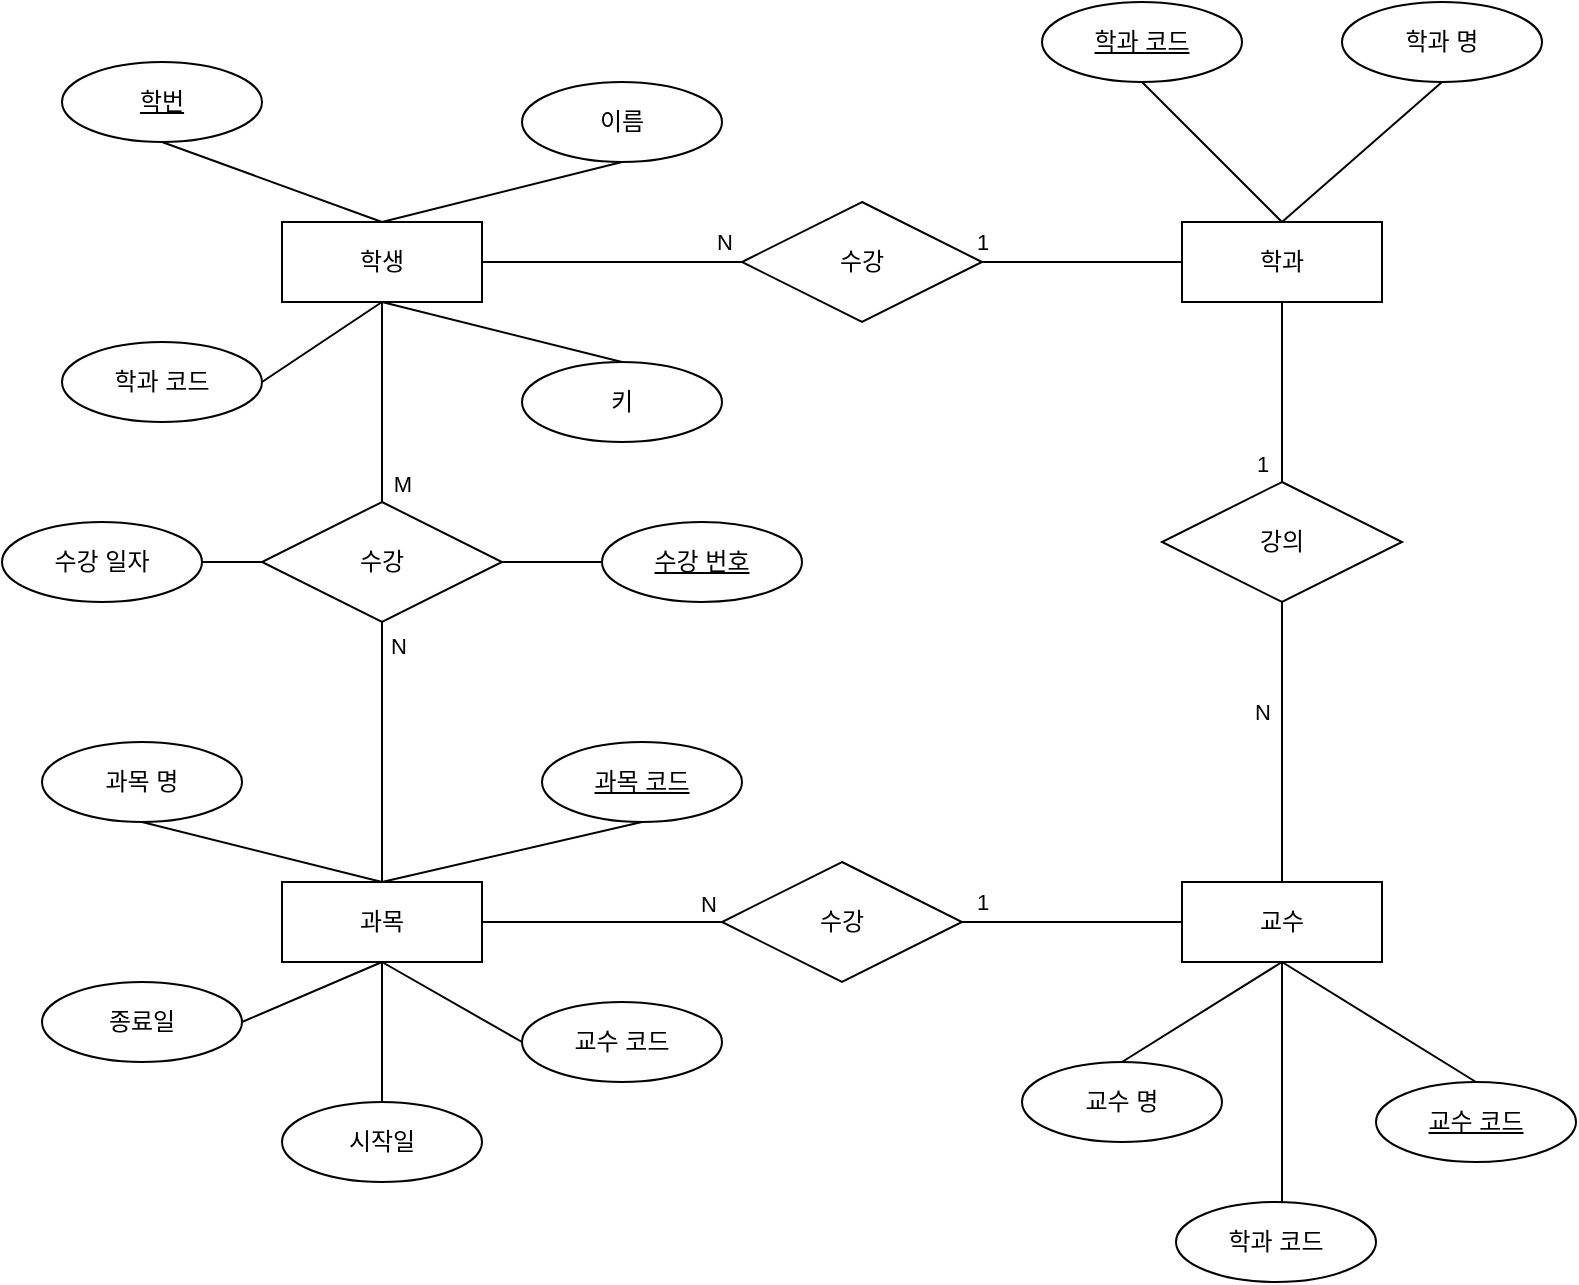<mxfile version="24.7.1" type="github" pages="2">
  <diagram name="페이지-1" id="LoNdaTXgvZvfFG1R_sto">
    <mxGraphModel dx="2532" dy="1126" grid="1" gridSize="10" guides="1" tooltips="1" connect="1" arrows="1" fold="1" page="1" pageScale="1" pageWidth="827" pageHeight="1169" math="0" shadow="0">
      <root>
        <mxCell id="0" />
        <mxCell id="1" parent="0" />
        <mxCell id="WQg8-suAgLLCw1eWMUo7-35" value="학생" style="whiteSpace=wrap;html=1;align=center;" parent="1" vertex="1">
          <mxGeometry x="180" y="320" width="100" height="40" as="geometry" />
        </mxCell>
        <mxCell id="WQg8-suAgLLCw1eWMUo7-36" value="학과" style="whiteSpace=wrap;html=1;align=center;" parent="1" vertex="1">
          <mxGeometry x="630" y="320" width="100" height="40" as="geometry" />
        </mxCell>
        <mxCell id="WQg8-suAgLLCw1eWMUo7-37" value="과목" style="whiteSpace=wrap;html=1;align=center;" parent="1" vertex="1">
          <mxGeometry x="180" y="650" width="100" height="40" as="geometry" />
        </mxCell>
        <mxCell id="WQg8-suAgLLCw1eWMUo7-38" value="교수" style="whiteSpace=wrap;html=1;align=center;" parent="1" vertex="1">
          <mxGeometry x="630" y="650" width="100" height="40" as="geometry" />
        </mxCell>
        <mxCell id="WQg8-suAgLLCw1eWMUo7-39" value="키" style="ellipse;whiteSpace=wrap;html=1;align=center;" parent="1" vertex="1">
          <mxGeometry x="300" y="390" width="100" height="40" as="geometry" />
        </mxCell>
        <mxCell id="WQg8-suAgLLCw1eWMUo7-41" value="이름" style="ellipse;whiteSpace=wrap;html=1;align=center;" parent="1" vertex="1">
          <mxGeometry x="300" y="250" width="100" height="40" as="geometry" />
        </mxCell>
        <mxCell id="WQg8-suAgLLCw1eWMUo7-42" value="학과 코드" style="ellipse;whiteSpace=wrap;html=1;align=center;" parent="1" vertex="1">
          <mxGeometry x="70" y="380" width="100" height="40" as="geometry" />
        </mxCell>
        <mxCell id="WQg8-suAgLLCw1eWMUo7-44" value="" style="endArrow=none;html=1;rounded=0;exitX=0.5;exitY=1;exitDx=0;exitDy=0;entryX=0.5;entryY=0;entryDx=0;entryDy=0;" parent="1" source="WQg8-suAgLLCw1eWMUo7-69" target="WQg8-suAgLLCw1eWMUo7-35" edge="1">
          <mxGeometry relative="1" as="geometry">
            <mxPoint x="155.355" y="284.142" as="sourcePoint" />
            <mxPoint x="410" y="440" as="targetPoint" />
          </mxGeometry>
        </mxCell>
        <mxCell id="WQg8-suAgLLCw1eWMUo7-45" value="" style="endArrow=none;html=1;rounded=0;exitX=0.5;exitY=1;exitDx=0;exitDy=0;entryX=0.5;entryY=0;entryDx=0;entryDy=0;" parent="1" source="WQg8-suAgLLCw1eWMUo7-41" target="WQg8-suAgLLCw1eWMUo7-35" edge="1">
          <mxGeometry relative="1" as="geometry">
            <mxPoint x="165" y="294" as="sourcePoint" />
            <mxPoint x="240" y="330" as="targetPoint" />
          </mxGeometry>
        </mxCell>
        <mxCell id="WQg8-suAgLLCw1eWMUo7-46" value="" style="endArrow=none;html=1;rounded=0;exitX=1;exitY=0.5;exitDx=0;exitDy=0;entryX=0.5;entryY=1;entryDx=0;entryDy=0;" parent="1" source="WQg8-suAgLLCw1eWMUo7-42" target="WQg8-suAgLLCw1eWMUo7-35" edge="1">
          <mxGeometry relative="1" as="geometry">
            <mxPoint x="175" y="304" as="sourcePoint" />
            <mxPoint x="250" y="340" as="targetPoint" />
          </mxGeometry>
        </mxCell>
        <mxCell id="WQg8-suAgLLCw1eWMUo7-47" value="" style="endArrow=none;html=1;rounded=0;exitX=0.5;exitY=0;exitDx=0;exitDy=0;entryX=0.5;entryY=1;entryDx=0;entryDy=0;" parent="1" source="WQg8-suAgLLCw1eWMUo7-39" target="WQg8-suAgLLCw1eWMUo7-35" edge="1">
          <mxGeometry relative="1" as="geometry">
            <mxPoint x="185" y="314" as="sourcePoint" />
            <mxPoint x="260" y="350" as="targetPoint" />
          </mxGeometry>
        </mxCell>
        <mxCell id="WQg8-suAgLLCw1eWMUo7-49" value="학과 명" style="ellipse;whiteSpace=wrap;html=1;align=center;" parent="1" vertex="1">
          <mxGeometry x="710" y="210" width="100" height="40" as="geometry" />
        </mxCell>
        <mxCell id="WQg8-suAgLLCw1eWMUo7-50" value="" style="endArrow=none;html=1;rounded=0;entryX=0.5;entryY=1;entryDx=0;entryDy=0;exitX=0.5;exitY=0;exitDx=0;exitDy=0;" parent="1" source="WQg8-suAgLLCw1eWMUo7-36" target="WQg8-suAgLLCw1eWMUo7-67" edge="1">
          <mxGeometry relative="1" as="geometry">
            <mxPoint x="510" y="440" as="sourcePoint" />
            <mxPoint x="540" y="420" as="targetPoint" />
          </mxGeometry>
        </mxCell>
        <mxCell id="WQg8-suAgLLCw1eWMUo7-51" value="" style="endArrow=none;html=1;rounded=0;exitX=0.5;exitY=0;exitDx=0;exitDy=0;entryX=0.5;entryY=1;entryDx=0;entryDy=0;" parent="1" source="WQg8-suAgLLCw1eWMUo7-36" target="WQg8-suAgLLCw1eWMUo7-49" edge="1">
          <mxGeometry relative="1" as="geometry">
            <mxPoint x="640" y="370" as="sourcePoint" />
            <mxPoint x="550" y="430" as="targetPoint" />
          </mxGeometry>
        </mxCell>
        <mxCell id="WQg8-suAgLLCw1eWMUo7-54" value="과목 명" style="ellipse;whiteSpace=wrap;html=1;align=center;" parent="1" vertex="1">
          <mxGeometry x="60" y="580" width="100" height="40" as="geometry" />
        </mxCell>
        <mxCell id="WQg8-suAgLLCw1eWMUo7-55" value="교수 코드" style="ellipse;whiteSpace=wrap;html=1;align=center;" parent="1" vertex="1">
          <mxGeometry x="300" y="710" width="100" height="40" as="geometry" />
        </mxCell>
        <mxCell id="WQg8-suAgLLCw1eWMUo7-56" value="종료일" style="ellipse;whiteSpace=wrap;html=1;align=center;" parent="1" vertex="1">
          <mxGeometry x="60" y="700" width="100" height="40" as="geometry" />
        </mxCell>
        <mxCell id="WQg8-suAgLLCw1eWMUo7-57" value="시작일" style="ellipse;whiteSpace=wrap;html=1;align=center;" parent="1" vertex="1">
          <mxGeometry x="180" y="760" width="100" height="40" as="geometry" />
        </mxCell>
        <mxCell id="WQg8-suAgLLCw1eWMUo7-58" value="" style="endArrow=none;html=1;rounded=0;exitX=0.5;exitY=0;exitDx=0;exitDy=0;" parent="1" source="WQg8-suAgLLCw1eWMUo7-37" edge="1">
          <mxGeometry relative="1" as="geometry">
            <mxPoint x="360" y="460" as="sourcePoint" />
            <mxPoint x="110" y="620" as="targetPoint" />
          </mxGeometry>
        </mxCell>
        <mxCell id="WQg8-suAgLLCw1eWMUo7-59" value="" style="endArrow=none;html=1;rounded=0;exitX=0.5;exitY=1;exitDx=0;exitDy=0;entryX=1;entryY=0.5;entryDx=0;entryDy=0;" parent="1" source="WQg8-suAgLLCw1eWMUo7-37" target="WQg8-suAgLLCw1eWMUo7-56" edge="1">
          <mxGeometry relative="1" as="geometry">
            <mxPoint x="240" y="660" as="sourcePoint" />
            <mxPoint x="128" y="634" as="targetPoint" />
          </mxGeometry>
        </mxCell>
        <mxCell id="WQg8-suAgLLCw1eWMUo7-60" value="" style="endArrow=none;html=1;rounded=0;exitX=0.5;exitY=1;exitDx=0;exitDy=0;entryX=0.5;entryY=0;entryDx=0;entryDy=0;" parent="1" source="WQg8-suAgLLCw1eWMUo7-37" target="WQg8-suAgLLCw1eWMUo7-57" edge="1">
          <mxGeometry relative="1" as="geometry">
            <mxPoint x="250" y="670" as="sourcePoint" />
            <mxPoint x="138" y="644" as="targetPoint" />
          </mxGeometry>
        </mxCell>
        <mxCell id="WQg8-suAgLLCw1eWMUo7-61" value="" style="endArrow=none;html=1;rounded=0;exitX=0.5;exitY=0;exitDx=0;exitDy=0;entryX=0.5;entryY=1;entryDx=0;entryDy=0;" parent="1" source="WQg8-suAgLLCw1eWMUo7-37" target="WQg8-suAgLLCw1eWMUo7-68" edge="1">
          <mxGeometry relative="1" as="geometry">
            <mxPoint x="260" y="680" as="sourcePoint" />
            <mxPoint x="340" y="625" as="targetPoint" />
          </mxGeometry>
        </mxCell>
        <mxCell id="WQg8-suAgLLCw1eWMUo7-62" value="" style="endArrow=none;html=1;rounded=0;exitX=0;exitY=0.5;exitDx=0;exitDy=0;" parent="1" source="WQg8-suAgLLCw1eWMUo7-55" edge="1">
          <mxGeometry relative="1" as="geometry">
            <mxPoint x="270" y="690" as="sourcePoint" />
            <mxPoint x="230" y="690" as="targetPoint" />
          </mxGeometry>
        </mxCell>
        <mxCell id="WQg8-suAgLLCw1eWMUo7-63" value="학과 코드" style="ellipse;whiteSpace=wrap;html=1;align=center;" parent="1" vertex="1">
          <mxGeometry x="627" y="810" width="100" height="40" as="geometry" />
        </mxCell>
        <mxCell id="WQg8-suAgLLCw1eWMUo7-65" value="교수 명" style="ellipse;whiteSpace=wrap;html=1;align=center;" parent="1" vertex="1">
          <mxGeometry x="550" y="740" width="100" height="40" as="geometry" />
        </mxCell>
        <mxCell id="WQg8-suAgLLCw1eWMUo7-66" value="교수 코드" style="ellipse;whiteSpace=wrap;html=1;align=center;fontStyle=4;" parent="1" vertex="1">
          <mxGeometry x="727" y="750" width="100" height="40" as="geometry" />
        </mxCell>
        <mxCell id="WQg8-suAgLLCw1eWMUo7-67" value="학과 코드" style="ellipse;whiteSpace=wrap;html=1;align=center;fontStyle=4;" parent="1" vertex="1">
          <mxGeometry x="560" y="210" width="100" height="40" as="geometry" />
        </mxCell>
        <mxCell id="WQg8-suAgLLCw1eWMUo7-68" value="과목 코드" style="ellipse;whiteSpace=wrap;html=1;align=center;fontStyle=4;" parent="1" vertex="1">
          <mxGeometry x="310" y="580" width="100" height="40" as="geometry" />
        </mxCell>
        <mxCell id="WQg8-suAgLLCw1eWMUo7-69" value="학번" style="ellipse;whiteSpace=wrap;html=1;align=center;fontStyle=4;" parent="1" vertex="1">
          <mxGeometry x="70" y="240" width="100" height="40" as="geometry" />
        </mxCell>
        <mxCell id="WQg8-suAgLLCw1eWMUo7-70" value="" style="endArrow=none;html=1;rounded=0;" parent="1" edge="1">
          <mxGeometry relative="1" as="geometry">
            <mxPoint x="680" y="810" as="sourcePoint" />
            <mxPoint x="680" y="690" as="targetPoint" />
          </mxGeometry>
        </mxCell>
        <mxCell id="WQg8-suAgLLCw1eWMUo7-71" value="" style="endArrow=none;html=1;rounded=0;entryX=0.5;entryY=0;entryDx=0;entryDy=0;exitX=0.5;exitY=1;exitDx=0;exitDy=0;" parent="1" source="WQg8-suAgLLCw1eWMUo7-38" target="WQg8-suAgLLCw1eWMUo7-66" edge="1">
          <mxGeometry relative="1" as="geometry">
            <mxPoint x="680" y="655" as="sourcePoint" />
            <mxPoint x="610" y="505" as="targetPoint" />
          </mxGeometry>
        </mxCell>
        <mxCell id="WQg8-suAgLLCw1eWMUo7-72" value="" style="endArrow=none;html=1;rounded=0;exitX=0.5;exitY=0;exitDx=0;exitDy=0;entryX=0.5;entryY=1;entryDx=0;entryDy=0;" parent="1" source="WQg8-suAgLLCw1eWMUo7-65" target="WQg8-suAgLLCw1eWMUo7-38" edge="1">
          <mxGeometry relative="1" as="geometry">
            <mxPoint x="710" y="455" as="sourcePoint" />
            <mxPoint x="620" y="515" as="targetPoint" />
          </mxGeometry>
        </mxCell>
        <mxCell id="WQg8-suAgLLCw1eWMUo7-74" value="수강" style="shape=rhombus;perimeter=rhombusPerimeter;whiteSpace=wrap;html=1;align=center;" parent="1" vertex="1">
          <mxGeometry x="170" y="460" width="120" height="60" as="geometry" />
        </mxCell>
        <mxCell id="WQg8-suAgLLCw1eWMUo7-75" value="" style="endArrow=none;html=1;rounded=0;exitX=0.5;exitY=1;exitDx=0;exitDy=0;entryX=0.5;entryY=0;entryDx=0;entryDy=0;" parent="1" source="WQg8-suAgLLCw1eWMUo7-35" target="WQg8-suAgLLCw1eWMUo7-74" edge="1">
          <mxGeometry relative="1" as="geometry">
            <mxPoint x="190" y="540" as="sourcePoint" />
            <mxPoint x="350" y="540" as="targetPoint" />
          </mxGeometry>
        </mxCell>
        <mxCell id="WQg8-suAgLLCw1eWMUo7-88" value="M" style="edgeLabel;html=1;align=center;verticalAlign=middle;resizable=0;points=[];" parent="WQg8-suAgLLCw1eWMUo7-75" vertex="1" connectable="0">
          <mxGeometry x="0.61" y="-3" relative="1" as="geometry">
            <mxPoint x="13" y="10" as="offset" />
          </mxGeometry>
        </mxCell>
        <mxCell id="WQg8-suAgLLCw1eWMUo7-76" value="" style="endArrow=none;html=1;rounded=0;exitX=0.5;exitY=1;exitDx=0;exitDy=0;" parent="1" source="WQg8-suAgLLCw1eWMUo7-74" edge="1">
          <mxGeometry relative="1" as="geometry">
            <mxPoint x="230" y="580" as="sourcePoint" />
            <mxPoint x="230" y="650" as="targetPoint" />
          </mxGeometry>
        </mxCell>
        <mxCell id="WQg8-suAgLLCw1eWMUo7-77" value="수강" style="shape=rhombus;perimeter=rhombusPerimeter;whiteSpace=wrap;html=1;align=center;" parent="1" vertex="1">
          <mxGeometry x="410" y="310" width="120" height="60" as="geometry" />
        </mxCell>
        <mxCell id="WQg8-suAgLLCw1eWMUo7-78" value="" style="endArrow=none;html=1;rounded=0;entryX=0;entryY=0.5;entryDx=0;entryDy=0;exitX=1;exitY=0.5;exitDx=0;exitDy=0;" parent="1" source="WQg8-suAgLLCw1eWMUo7-35" target="WQg8-suAgLLCw1eWMUo7-77" edge="1">
          <mxGeometry relative="1" as="geometry">
            <mxPoint x="320" y="360" as="sourcePoint" />
            <mxPoint x="240" y="470" as="targetPoint" />
          </mxGeometry>
        </mxCell>
        <mxCell id="WQg8-suAgLLCw1eWMUo7-90" value="N" style="edgeLabel;html=1;align=center;verticalAlign=middle;resizable=0;points=[];" parent="WQg8-suAgLLCw1eWMUo7-78" vertex="1" connectable="0">
          <mxGeometry x="0.59" y="1" relative="1" as="geometry">
            <mxPoint x="17" y="-9" as="offset" />
          </mxGeometry>
        </mxCell>
        <mxCell id="WQg8-suAgLLCw1eWMUo7-79" value="" style="endArrow=none;html=1;rounded=0;entryX=0;entryY=0.5;entryDx=0;entryDy=0;exitX=1;exitY=0.5;exitDx=0;exitDy=0;" parent="1" source="WQg8-suAgLLCw1eWMUo7-77" target="WQg8-suAgLLCw1eWMUo7-36" edge="1">
          <mxGeometry relative="1" as="geometry">
            <mxPoint x="290" y="350" as="sourcePoint" />
            <mxPoint x="420" y="350" as="targetPoint" />
          </mxGeometry>
        </mxCell>
        <mxCell id="WQg8-suAgLLCw1eWMUo7-91" value="1" style="edgeLabel;html=1;align=center;verticalAlign=middle;resizable=0;points=[];" parent="WQg8-suAgLLCw1eWMUo7-79" vertex="1" connectable="0">
          <mxGeometry x="-0.5" y="-4" relative="1" as="geometry">
            <mxPoint x="-25" y="-14" as="offset" />
          </mxGeometry>
        </mxCell>
        <mxCell id="WQg8-suAgLLCw1eWMUo7-80" value="수강" style="shape=rhombus;perimeter=rhombusPerimeter;whiteSpace=wrap;html=1;align=center;" parent="1" vertex="1">
          <mxGeometry x="400" y="640" width="120" height="60" as="geometry" />
        </mxCell>
        <mxCell id="WQg8-suAgLLCw1eWMUo7-81" value="" style="endArrow=none;html=1;rounded=0;exitX=0;exitY=0.5;exitDx=0;exitDy=0;entryX=1;entryY=0.5;entryDx=0;entryDy=0;" parent="1" source="WQg8-suAgLLCw1eWMUo7-80" target="WQg8-suAgLLCw1eWMUo7-37" edge="1">
          <mxGeometry relative="1" as="geometry">
            <mxPoint x="400" y="670.0" as="sourcePoint" />
            <mxPoint x="240" y="530" as="targetPoint" />
          </mxGeometry>
        </mxCell>
        <mxCell id="WQg8-suAgLLCw1eWMUo7-82" value="" style="endArrow=none;html=1;rounded=0;entryX=0;entryY=0.5;entryDx=0;entryDy=0;exitX=1;exitY=0.5;exitDx=0;exitDy=0;" parent="1" source="WQg8-suAgLLCw1eWMUo7-80" target="WQg8-suAgLLCw1eWMUo7-38" edge="1">
          <mxGeometry relative="1" as="geometry">
            <mxPoint x="520" y="670" as="sourcePoint" />
            <mxPoint x="350" y="675" as="targetPoint" />
          </mxGeometry>
        </mxCell>
        <mxCell id="WQg8-suAgLLCw1eWMUo7-92" value="1" style="edgeLabel;html=1;align=center;verticalAlign=middle;resizable=0;points=[];" parent="WQg8-suAgLLCw1eWMUo7-82" vertex="1" connectable="0">
          <mxGeometry x="-0.424" y="-5" relative="1" as="geometry">
            <mxPoint x="-22" y="-15" as="offset" />
          </mxGeometry>
        </mxCell>
        <mxCell id="WQg8-suAgLLCw1eWMUo7-87" value="강의" style="shape=rhombus;perimeter=rhombusPerimeter;whiteSpace=wrap;html=1;align=center;" parent="1" vertex="1">
          <mxGeometry x="620" y="450" width="120" height="60" as="geometry" />
        </mxCell>
        <mxCell id="WQg8-suAgLLCw1eWMUo7-89" value="N" style="edgeLabel;html=1;align=center;verticalAlign=middle;resizable=0;points=[];" parent="1" vertex="1" connectable="0">
          <mxGeometry x="250" y="451" as="geometry">
            <mxPoint x="-12" y="81" as="offset" />
          </mxGeometry>
        </mxCell>
        <mxCell id="WQg8-suAgLLCw1eWMUo7-93" value="N" style="edgeLabel;html=1;align=center;verticalAlign=middle;resizable=0;points=[];" parent="1" vertex="1" connectable="0">
          <mxGeometry x="549.997" y="670.0" as="geometry">
            <mxPoint x="-157" y="-9" as="offset" />
          </mxGeometry>
        </mxCell>
        <mxCell id="WQg8-suAgLLCw1eWMUo7-94" value="" style="endArrow=none;html=1;rounded=0;entryX=0.5;entryY=1;entryDx=0;entryDy=0;exitX=0.5;exitY=0;exitDx=0;exitDy=0;" parent="1" source="WQg8-suAgLLCw1eWMUo7-87" target="WQg8-suAgLLCw1eWMUo7-36" edge="1">
          <mxGeometry relative="1" as="geometry">
            <mxPoint x="540" y="350" as="sourcePoint" />
            <mxPoint x="640" y="350" as="targetPoint" />
          </mxGeometry>
        </mxCell>
        <mxCell id="WQg8-suAgLLCw1eWMUo7-95" value="1" style="edgeLabel;html=1;align=center;verticalAlign=middle;resizable=0;points=[];" parent="WQg8-suAgLLCw1eWMUo7-94" vertex="1" connectable="0">
          <mxGeometry x="-0.5" y="-4" relative="1" as="geometry">
            <mxPoint x="-14" y="13" as="offset" />
          </mxGeometry>
        </mxCell>
        <mxCell id="WQg8-suAgLLCw1eWMUo7-96" value="" style="endArrow=none;html=1;rounded=0;entryX=0.5;entryY=1;entryDx=0;entryDy=0;exitX=0.5;exitY=0;exitDx=0;exitDy=0;" parent="1" source="WQg8-suAgLLCw1eWMUo7-38" target="WQg8-suAgLLCw1eWMUo7-87" edge="1">
          <mxGeometry relative="1" as="geometry">
            <mxPoint x="550" y="360" as="sourcePoint" />
            <mxPoint x="650" y="360" as="targetPoint" />
          </mxGeometry>
        </mxCell>
        <mxCell id="WQg8-suAgLLCw1eWMUo7-97" value="N" style="edgeLabel;html=1;align=center;verticalAlign=middle;resizable=0;points=[];" parent="WQg8-suAgLLCw1eWMUo7-96" vertex="1" connectable="0">
          <mxGeometry x="-0.5" y="-4" relative="1" as="geometry">
            <mxPoint x="-14" y="-50" as="offset" />
          </mxGeometry>
        </mxCell>
        <mxCell id="WQg8-suAgLLCw1eWMUo7-102" value="수강 일자" style="ellipse;whiteSpace=wrap;html=1;align=center;" parent="1" vertex="1">
          <mxGeometry x="40" y="470" width="100" height="40" as="geometry" />
        </mxCell>
        <mxCell id="WQg8-suAgLLCw1eWMUo7-105" value="수강 번호" style="ellipse;whiteSpace=wrap;html=1;align=center;fontStyle=4;" parent="1" vertex="1">
          <mxGeometry x="340" y="470" width="100" height="40" as="geometry" />
        </mxCell>
        <mxCell id="hP9Zjgt4w0FmWnk8qZpw-3" value="" style="endArrow=none;html=1;rounded=0;exitX=0;exitY=0.5;exitDx=0;exitDy=0;entryX=1;entryY=0.5;entryDx=0;entryDy=0;" edge="1" parent="1" source="WQg8-suAgLLCw1eWMUo7-105" target="WQg8-suAgLLCw1eWMUo7-74">
          <mxGeometry relative="1" as="geometry">
            <mxPoint x="90" y="500" as="sourcePoint" />
            <mxPoint x="180" y="500" as="targetPoint" />
          </mxGeometry>
        </mxCell>
        <mxCell id="hP9Zjgt4w0FmWnk8qZpw-4" value="" style="endArrow=none;html=1;rounded=0;exitX=1;exitY=0.5;exitDx=0;exitDy=0;entryX=0;entryY=0.5;entryDx=0;entryDy=0;" edge="1" parent="1" source="WQg8-suAgLLCw1eWMUo7-102" target="WQg8-suAgLLCw1eWMUo7-74">
          <mxGeometry relative="1" as="geometry">
            <mxPoint x="350" y="500" as="sourcePoint" />
            <mxPoint x="300" y="500" as="targetPoint" />
          </mxGeometry>
        </mxCell>
      </root>
    </mxGraphModel>
  </diagram>
  <diagram id="kRCgOFqBfMoLnzR5GsAR" name="페이지-2">
    <mxGraphModel dx="504" dy="685" grid="1" gridSize="10" guides="1" tooltips="1" connect="1" arrows="1" fold="1" page="1" pageScale="1" pageWidth="827" pageHeight="1169" math="0" shadow="0">
      <root>
        <mxCell id="0" />
        <mxCell id="1" parent="0" />
      </root>
    </mxGraphModel>
  </diagram>
</mxfile>

